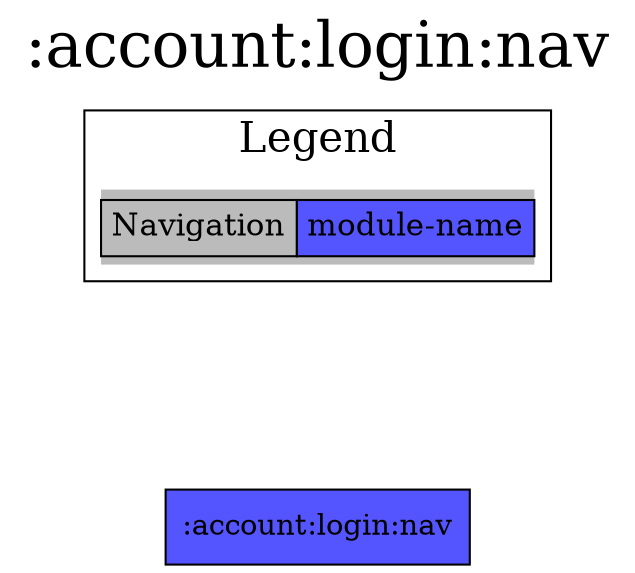digraph {
edge ["dir"="forward"]
graph ["dpi"="100","label"=":account:login:nav","labelloc"="t","fontsize"="30","ranksep"="1.5","rankdir"="TB"]
node ["style"="filled"]
":account:login:nav" ["fillcolor"="#5555FF","shape"="box"]
{
edge ["dir"="none"]
graph ["rank"="same"]
}
subgraph "cluster_legend" {
edge ["dir"="none"]
graph ["label"="Legend","fontsize"="20"]
"Legend" ["style"="filled","fillcolor"="#bbbbbb","shape"="none","margin"="0","fontsize"="15","label"=<
<TABLE BORDER="0" CELLBORDER="1" CELLSPACING="0" CELLPADDING="4">
<TR><TD>Navigation</TD><TD BGCOLOR="#5555FF">module-name</TD></TR>
</TABLE>
>]
} -> ":account:login:nav" ["style"="invis"]
}
